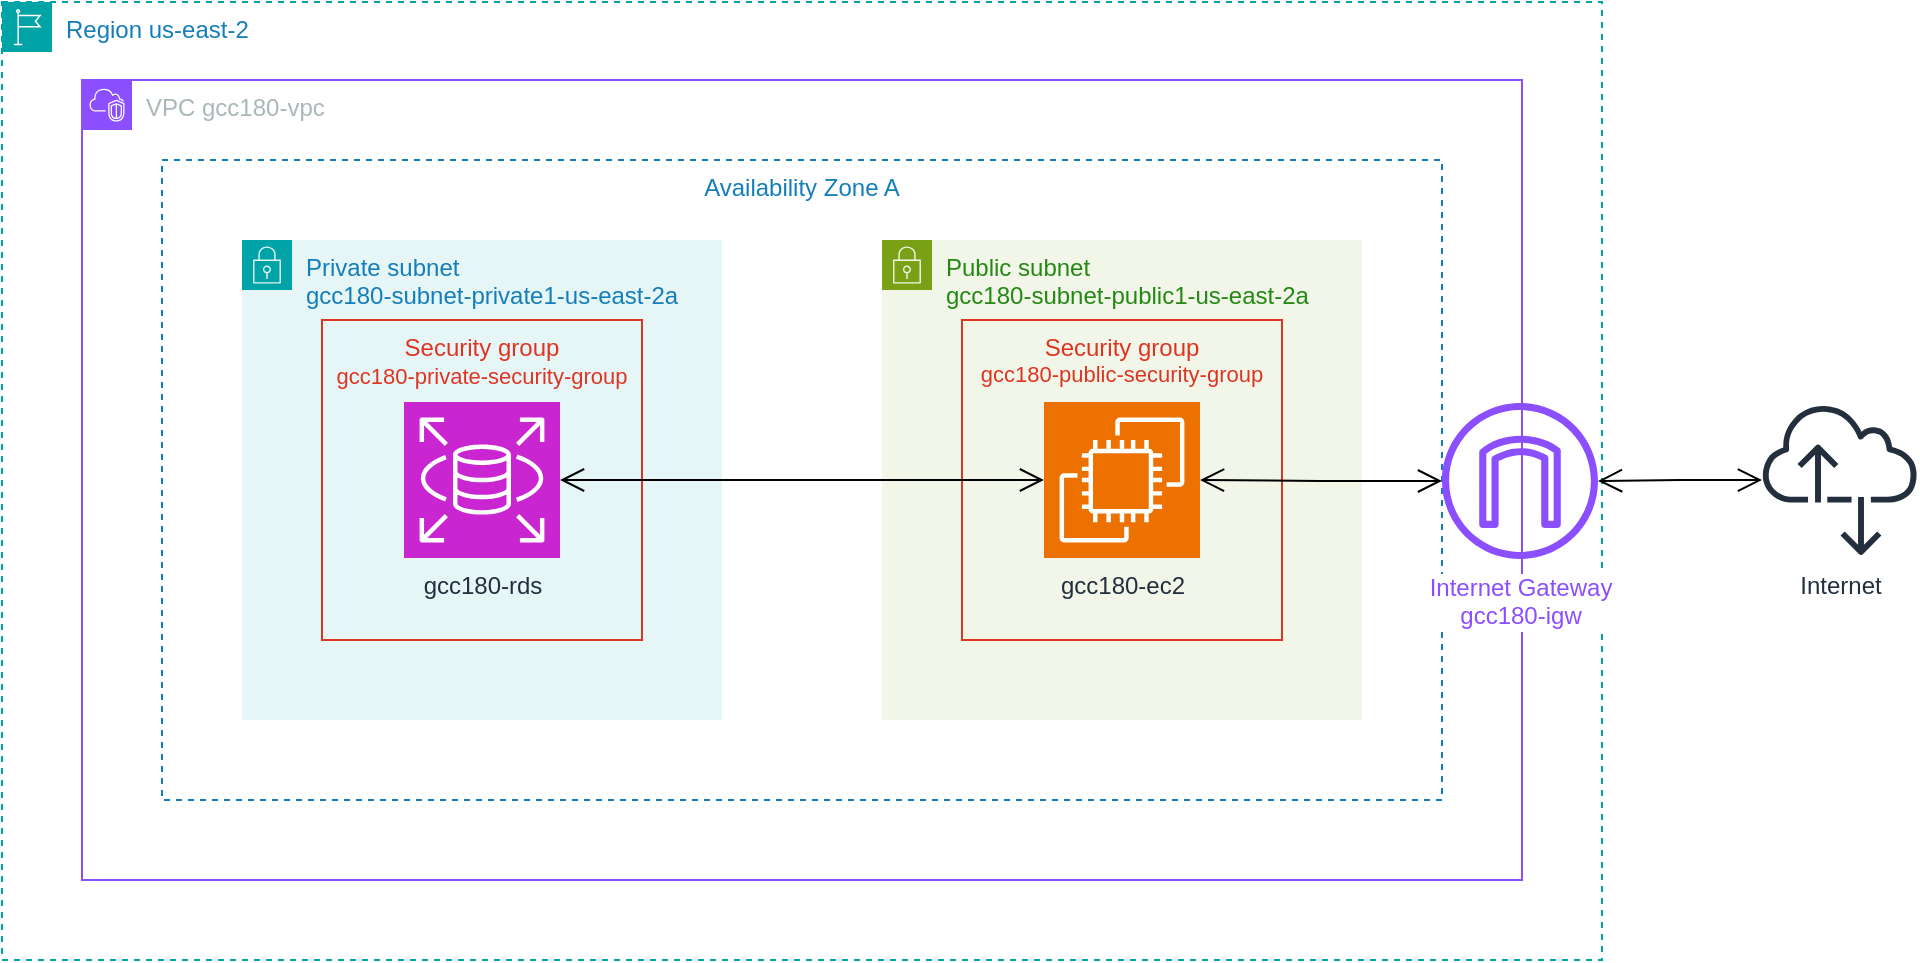 <mxfile version="24.7.7">
  <diagram name="Página-1" id="cwk-axAZOQwJm4a0K8r0">
    <mxGraphModel dx="1678" dy="891" grid="1" gridSize="10" guides="1" tooltips="1" connect="1" arrows="1" fold="1" page="1" pageScale="1" pageWidth="1600" pageHeight="900" math="0" shadow="0">
      <root>
        <mxCell id="0" />
        <mxCell id="1" parent="0" />
        <mxCell id="sUGsaLofp5BFE8T5ga7n-6" value="VPC gcc180-vpc" style="points=[[0,0],[0.25,0],[0.5,0],[0.75,0],[1,0],[1,0.25],[1,0.5],[1,0.75],[1,1],[0.75,1],[0.5,1],[0.25,1],[0,1],[0,0.75],[0,0.5],[0,0.25]];outlineConnect=0;gradientColor=none;html=1;whiteSpace=wrap;fontSize=12;fontStyle=0;container=1;pointerEvents=0;collapsible=0;recursiveResize=0;shape=mxgraph.aws4.group;grIcon=mxgraph.aws4.group_vpc2;strokeColor=#8C4FFF;fillColor=none;verticalAlign=top;align=left;spacingLeft=30;fontColor=#AAB7B8;dashed=0;" vertex="1" parent="1">
          <mxGeometry x="80" y="79" width="720" height="400" as="geometry" />
        </mxCell>
        <mxCell id="sUGsaLofp5BFE8T5ga7n-4" value="Availability Zone A" style="fillColor=none;strokeColor=#147EBA;dashed=1;verticalAlign=top;fontStyle=0;fontColor=#147EBA;whiteSpace=wrap;html=1;movable=1;resizable=1;rotatable=1;deletable=1;editable=1;locked=0;connectable=1;" vertex="1" parent="1">
          <mxGeometry x="120" y="119" width="640" height="320" as="geometry" />
        </mxCell>
        <mxCell id="sUGsaLofp5BFE8T5ga7n-7" value="Private subnet&lt;br&gt;gcc180-subnet-private1-us-east-2a" style="points=[[0,0],[0.25,0],[0.5,0],[0.75,0],[1,0],[1,0.25],[1,0.5],[1,0.75],[1,1],[0.75,1],[0.5,1],[0.25,1],[0,1],[0,0.75],[0,0.5],[0,0.25]];outlineConnect=0;gradientColor=none;html=1;whiteSpace=wrap;fontSize=12;fontStyle=0;container=1;pointerEvents=0;collapsible=0;recursiveResize=0;shape=mxgraph.aws4.group;grIcon=mxgraph.aws4.group_security_group;grStroke=0;strokeColor=#00A4A6;fillColor=#E6F6F7;verticalAlign=top;align=left;spacingLeft=30;fontColor=#147EBA;dashed=0;movable=1;resizable=1;rotatable=1;deletable=1;editable=1;locked=0;connectable=1;" vertex="1" parent="1">
          <mxGeometry x="160" y="159" width="240" height="240" as="geometry" />
        </mxCell>
        <mxCell id="sUGsaLofp5BFE8T5ga7n-12" value="Security group&lt;div&gt;&lt;font style=&quot;font-size: 11px;&quot;&gt;gcc180-private-security-group&lt;/font&gt;&lt;br&gt;&lt;/div&gt;" style="fillColor=none;strokeColor=#DD3522;verticalAlign=top;fontStyle=0;fontColor=#DD3522;whiteSpace=wrap;html=1;movable=1;resizable=1;rotatable=1;deletable=1;editable=1;locked=0;connectable=1;" vertex="1" parent="sUGsaLofp5BFE8T5ga7n-7">
          <mxGeometry x="40" y="40" width="160" height="160" as="geometry" />
        </mxCell>
        <mxCell id="sUGsaLofp5BFE8T5ga7n-2" value="gcc180-rds" style="sketch=0;points=[[0,0,0],[0.25,0,0],[0.5,0,0],[0.75,0,0],[1,0,0],[0,1,0],[0.25,1,0],[0.5,1,0],[0.75,1,0],[1,1,0],[0,0.25,0],[0,0.5,0],[0,0.75,0],[1,0.25,0],[1,0.5,0],[1,0.75,0]];outlineConnect=0;fontColor=#232F3E;fillColor=#C925D1;strokeColor=#ffffff;dashed=0;verticalLabelPosition=bottom;verticalAlign=top;align=center;html=1;fontSize=12;fontStyle=0;aspect=fixed;shape=mxgraph.aws4.resourceIcon;resIcon=mxgraph.aws4.rds;movable=1;resizable=1;rotatable=1;deletable=1;editable=1;locked=0;connectable=1;" vertex="1" parent="sUGsaLofp5BFE8T5ga7n-7">
          <mxGeometry x="81" y="81" width="78" height="78" as="geometry" />
        </mxCell>
        <mxCell id="sUGsaLofp5BFE8T5ga7n-3" value="Region us-east-2" style="points=[[0,0],[0.25,0],[0.5,0],[0.75,0],[1,0],[1,0.25],[1,0.5],[1,0.75],[1,1],[0.75,1],[0.5,1],[0.25,1],[0,1],[0,0.75],[0,0.5],[0,0.25]];outlineConnect=0;gradientColor=none;html=1;whiteSpace=wrap;fontSize=12;fontStyle=0;container=1;pointerEvents=0;collapsible=0;recursiveResize=0;shape=mxgraph.aws4.group;grIcon=mxgraph.aws4.group_region;strokeColor=#00A4A6;fillColor=none;verticalAlign=top;align=left;spacingLeft=30;fontColor=#147EBA;dashed=1;" vertex="1" parent="1">
          <mxGeometry x="40" y="40" width="800" height="479" as="geometry" />
        </mxCell>
        <mxCell id="sUGsaLofp5BFE8T5ga7n-9" value="&lt;font color=&quot;#8c4fff&quot;&gt;Internet Gateway&lt;br&gt;gcc180-igw&lt;/font&gt;" style="sketch=0;outlineConnect=0;fontColor=#232F3E;gradientColor=none;fillColor=#8C4FFF;strokeColor=none;dashed=0;verticalLabelPosition=bottom;verticalAlign=top;align=center;html=1;fontSize=12;fontStyle=0;aspect=fixed;pointerEvents=1;shape=mxgraph.aws4.internet_gateway;labelBackgroundColor=default;labelBorderColor=none;textShadow=0;" vertex="1" parent="sUGsaLofp5BFE8T5ga7n-3">
          <mxGeometry x="720" y="200.5" width="78" height="78" as="geometry" />
        </mxCell>
        <mxCell id="sUGsaLofp5BFE8T5ga7n-8" value="Public subnet&lt;br&gt;gcc180-subnet-public1-us-east-2a" style="points=[[0,0],[0.25,0],[0.5,0],[0.75,0],[1,0],[1,0.25],[1,0.5],[1,0.75],[1,1],[0.75,1],[0.5,1],[0.25,1],[0,1],[0,0.75],[0,0.5],[0,0.25]];outlineConnect=0;gradientColor=none;html=1;whiteSpace=wrap;fontSize=12;fontStyle=0;container=1;pointerEvents=0;collapsible=0;recursiveResize=0;shape=mxgraph.aws4.group;grIcon=mxgraph.aws4.group_security_group;grStroke=0;strokeColor=#7AA116;fillColor=#F2F6E8;verticalAlign=top;align=left;spacingLeft=30;fontColor=#248814;dashed=0;movable=1;resizable=1;rotatable=1;deletable=1;editable=1;locked=0;connectable=1;" vertex="1" parent="1">
          <mxGeometry x="480" y="159" width="240" height="240" as="geometry" />
        </mxCell>
        <mxCell id="sUGsaLofp5BFE8T5ga7n-5" value="Security group&lt;div style=&quot;font-size: 11px;&quot;&gt;&lt;font style=&quot;font-size: 11px;&quot;&gt;gcc180-public-security-grou&lt;/font&gt;&lt;span style=&quot;font-size: 11px;&quot;&gt;p&lt;/span&gt;&lt;br&gt;&lt;/div&gt;" style="fillColor=none;strokeColor=#DD3522;verticalAlign=top;fontStyle=0;fontColor=#DD3522;whiteSpace=wrap;html=1;movable=1;resizable=1;rotatable=1;deletable=1;editable=1;locked=0;connectable=1;" vertex="1" parent="sUGsaLofp5BFE8T5ga7n-8">
          <mxGeometry x="40" y="40" width="160" height="160" as="geometry" />
        </mxCell>
        <mxCell id="sUGsaLofp5BFE8T5ga7n-1" value="gcc180-ec2" style="sketch=0;points=[[0,0,0],[0.25,0,0],[0.5,0,0],[0.75,0,0],[1,0,0],[0,1,0],[0.25,1,0],[0.5,1,0],[0.75,1,0],[1,1,0],[0,0.25,0],[0,0.5,0],[0,0.75,0],[1,0.25,0],[1,0.5,0],[1,0.75,0]];outlineConnect=0;fontColor=#232F3E;fillColor=#ED7100;strokeColor=#ffffff;dashed=0;verticalLabelPosition=bottom;verticalAlign=top;align=center;html=1;fontSize=12;fontStyle=0;aspect=fixed;shape=mxgraph.aws4.resourceIcon;resIcon=mxgraph.aws4.ec2;movable=1;resizable=1;rotatable=1;deletable=1;editable=1;locked=0;connectable=1;" vertex="1" parent="sUGsaLofp5BFE8T5ga7n-8">
          <mxGeometry x="81" y="81" width="78" height="78" as="geometry" />
        </mxCell>
        <mxCell id="sUGsaLofp5BFE8T5ga7n-14" style="edgeStyle=orthogonalEdgeStyle;rounded=0;orthogonalLoop=1;jettySize=auto;html=1;startArrow=open;startFill=0;endArrow=open;endFill=0;endSize=10;startSize=10;" edge="1" parent="1" source="sUGsaLofp5BFE8T5ga7n-10" target="sUGsaLofp5BFE8T5ga7n-9">
          <mxGeometry relative="1" as="geometry" />
        </mxCell>
        <mxCell id="sUGsaLofp5BFE8T5ga7n-10" value="Internet" style="sketch=0;outlineConnect=0;fontColor=#232F3E;gradientColor=none;fillColor=#232F3D;strokeColor=none;dashed=0;verticalLabelPosition=bottom;verticalAlign=top;align=center;html=1;fontSize=12;fontStyle=0;aspect=fixed;pointerEvents=1;shape=mxgraph.aws4.internet_alt2;" vertex="1" parent="1">
          <mxGeometry x="920" y="240" width="78" height="78" as="geometry" />
        </mxCell>
        <mxCell id="sUGsaLofp5BFE8T5ga7n-11" style="edgeStyle=orthogonalEdgeStyle;rounded=0;orthogonalLoop=1;jettySize=auto;html=1;entryX=0;entryY=0.5;entryDx=0;entryDy=0;entryPerimeter=0;startArrow=open;startFill=0;endArrow=open;endFill=0;endSize=10;startSize=10;movable=1;resizable=1;rotatable=1;deletable=1;editable=1;locked=0;connectable=1;" edge="1" parent="1" source="sUGsaLofp5BFE8T5ga7n-2" target="sUGsaLofp5BFE8T5ga7n-1">
          <mxGeometry relative="1" as="geometry" />
        </mxCell>
        <mxCell id="sUGsaLofp5BFE8T5ga7n-15" style="edgeStyle=orthogonalEdgeStyle;rounded=0;orthogonalLoop=1;jettySize=auto;html=1;startArrow=open;startFill=0;endArrow=open;endFill=0;endSize=10;startSize=10;" edge="1" parent="1" source="sUGsaLofp5BFE8T5ga7n-9" target="sUGsaLofp5BFE8T5ga7n-1">
          <mxGeometry relative="1" as="geometry" />
        </mxCell>
      </root>
    </mxGraphModel>
  </diagram>
</mxfile>
